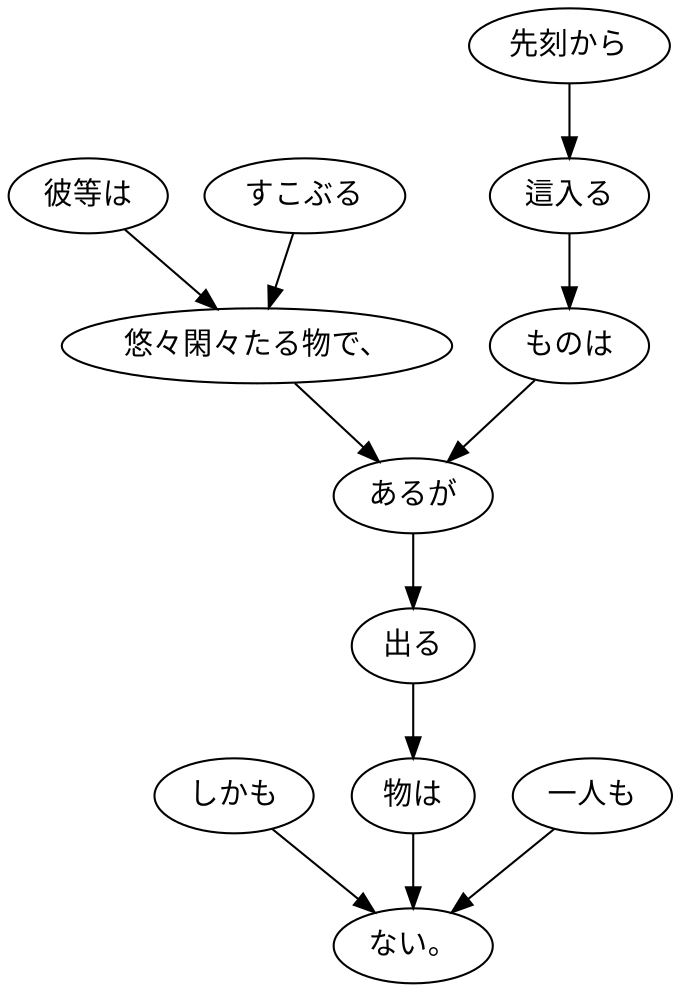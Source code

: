 digraph graph4396 {
	node0 [label="しかも"];
	node1 [label="彼等は"];
	node2 [label="すこぶる"];
	node3 [label="悠々閑々たる物で、"];
	node4 [label="先刻から"];
	node5 [label="這入る"];
	node6 [label="ものは"];
	node7 [label="あるが"];
	node8 [label="出る"];
	node9 [label="物は"];
	node10 [label="一人も"];
	node11 [label="ない。"];
	node0 -> node11;
	node1 -> node3;
	node2 -> node3;
	node3 -> node7;
	node4 -> node5;
	node5 -> node6;
	node6 -> node7;
	node7 -> node8;
	node8 -> node9;
	node9 -> node11;
	node10 -> node11;
}
